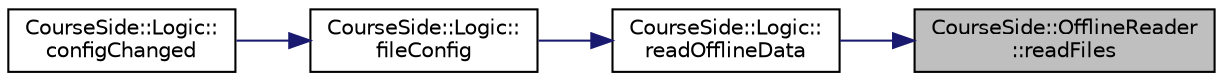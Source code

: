 digraph "CourseSide::OfflineReader::readFiles"
{
 // LATEX_PDF_SIZE
  edge [fontname="Helvetica",fontsize="10",labelfontname="Helvetica",labelfontsize="10"];
  node [fontname="Helvetica",fontsize="10",shape=record];
  rankdir="RL";
  Node1 [label="CourseSide::OfflineReader\l::readFiles",height=0.2,width=0.4,color="black", fillcolor="grey75", style="filled", fontcolor="black",tooltip=" "];
  Node1 -> Node2 [dir="back",color="midnightblue",fontsize="10",style="solid",fontname="Helvetica"];
  Node2 [label="CourseSide::Logic::\lreadOfflineData",height=0.2,width=0.4,color="black", fillcolor="white", style="filled",URL="$class_course_side_1_1_logic.html#aaa8190f5c3deb59b40fcca7b718db865",tooltip="readOfflineData uses OfflineReader class to read given offlinedata-files"];
  Node2 -> Node3 [dir="back",color="midnightblue",fontsize="10",style="solid",fontname="Helvetica"];
  Node3 [label="CourseSide::Logic::\lfileConfig",height=0.2,width=0.4,color="black", fillcolor="white", style="filled",URL="$class_course_side_1_1_logic.html#a0ad56bd09c3dbe242221cf4c09e8dee2",tooltip="fileConfig calls to read offlinedata"];
  Node3 -> Node4 [dir="back",color="midnightblue",fontsize="10",style="solid",fontname="Helvetica"];
  Node4 [label="CourseSide::Logic::\lconfigChanged",height=0.2,width=0.4,color="black", fillcolor="white", style="filled",URL="$class_course_side_1_1_logic.html#a4817108c919bd888b849375a9f8e92dd",tooltip="configChanged handles possible config parameters and calls fileconfig"];
}
